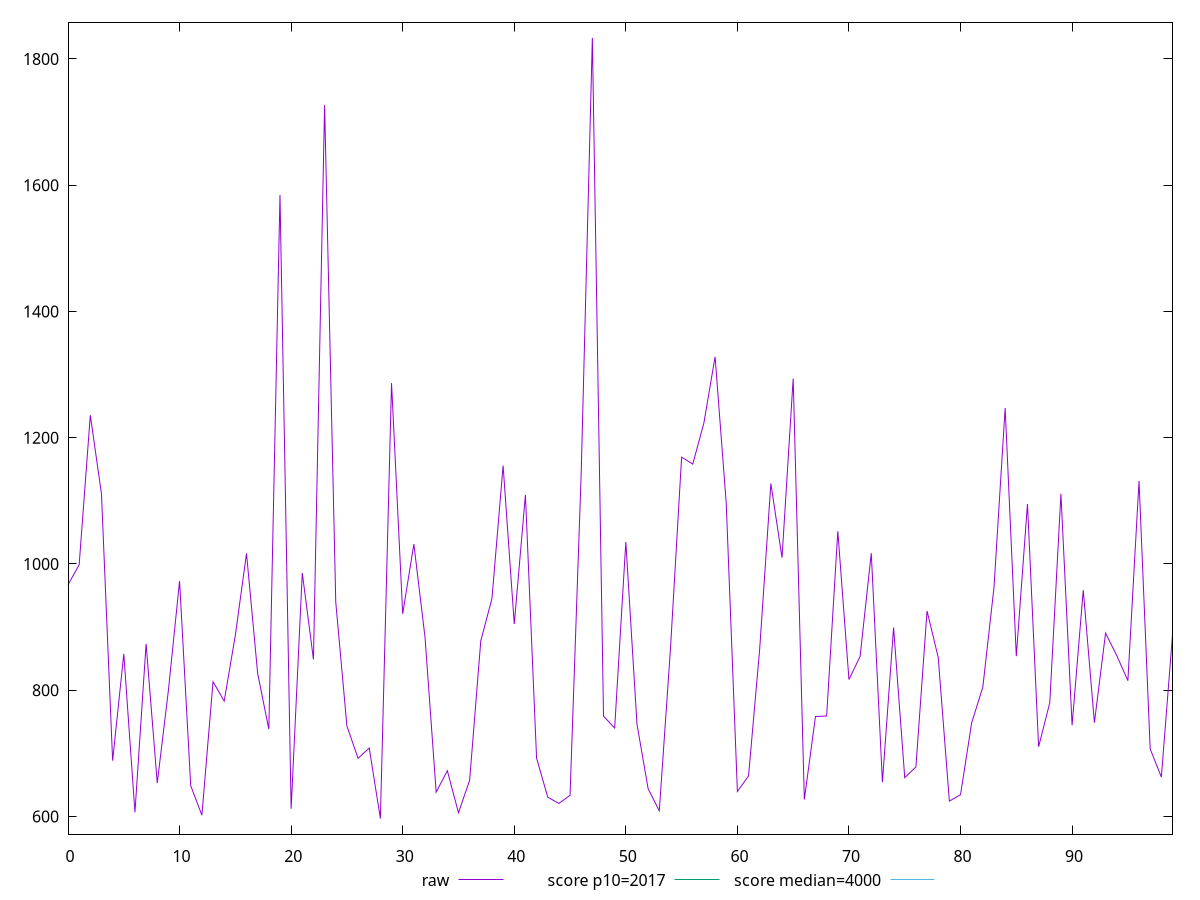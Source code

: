 reset

$raw <<EOF
0 966.8400000000004
1 998.6880000000008
2 1235.4599999999996
3 1110.6440000000007
4 688.176000000001
5 857.4440000000006
6 606.4760000000011
7 873.2960000000014
8 652.7040000000012
9 799.8640000000005
10 972.7120000000018
11 648.6960000000008
12 601.8280000000009
13 813.3480000000005
14 782.6600000000009
15 886.9720000000012
16 1016.5840000000004
17 826.448000000001
18 738.1040000000007
19 1584.3439999999955
20 612.0280000000005
21 985.5280000000018
22 848.6960000000003
23 1726.8040000000008
24 939.4080000000015
25 743.0760000000009
26 691.9680000000005
27 708.2960000000006
28 596.6160000000004
29 1286.4560000000008
30 920.8280000000016
31 1031.4320000000014
32 883.8000000000012
33 638.3960000000003
34 672.3320000000003
35 605.7760000000002
36 657.1800000000005
37 878.1320000000002
38 945.1000000000001
39 1155.6319999999998
40 904.6920000000014
41 1109.268000000001
42 692.2920000000007
43 630.5240000000008
44 620.4800000000009
45 633.4960000000002
46 1144.2160000000008
47 1833.2519999999986
48 758.6800000000007
49 739.9200000000006
50 1034.616
51 746.0520000000008
52 643.6800000000004
53 608.8520000000002
54 865.1560000000011
55 1169.0880000000004
56 1158.024000000001
57 1223.4920000000018
58 1328.112000000001
59 1095.876
60 639.4560000000006
61 664.1040000000008
62 865.6240000000009
63 1127.288000000001
64 1009.808000000001
65 1293.6520000000005
66 626.7920000000005
67 758.2360000000008
68 758.9440000000011
69 1051.660000000002
70 816.8080000000007
71 853.4800000000013
72 1016.9160000000004
73 654.2960000000011
74 899.1920000000013
75 661.376
76 678.272
77 925.4000000000013
78 851.8360000000006
79 624.2600000000008
80 634.2880000000005
81 748.2320000000003
82 804.9240000000003
83 962.784000000001
84 1246.9880000000007
85 853.7960000000005
86 1094.8760000000009
87 710.3120000000008
88 779.9880000000007
89 1111.036
90 744.3480000000006
91 958.4920000000006
92 748.3960000000002
93 890.3000000000008
94 854.8760000000011
95 815.0040000000008
96 1131.2320000000007
97 706.8520000000007
98 662.2520000000007
99 887.3600000000006
EOF

set key outside below
set xrange [0:99]
set yrange [571.8832800000005:1857.9847199999986]
set trange [571.8832800000005:1857.9847199999986]
set terminal svg size 640, 500 enhanced background rgb 'white'
set output "report_00017_2021-02-10T15-08-03.406Z/mainthread-work-breakdown/samples/pages+cached+noadtech/raw/values.svg"

plot $raw title "raw" with line, \
     2017 title "score p10=2017", \
     4000 title "score median=4000"

reset
